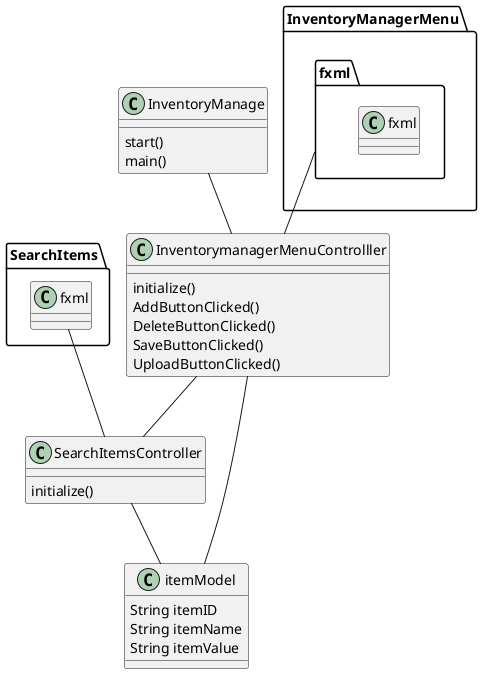 @startuml
class InventoryManage{
start()
main()
}
class InventorymanagerMenuControlller{
initialize()
AddButtonClicked()
DeleteButtonClicked()
SaveButtonClicked()
UploadButtonClicked()

}
class SearchItemsController{
initialize()


}
class itemModel{
String itemID
String itemName
String itemValue
}
class InventoryManagerMenu.fxml.fxml
class SearchItems.fxml
InventoryManage -- InventorymanagerMenuControlller
InventorymanagerMenuControlller -- itemModel
InventorymanagerMenuControlller -- SearchItemsController
SearchItemsController -- itemModel
SearchItems.fxml -- SearchItemsController
InventoryManagerMenu.fxml -- InventorymanagerMenuControlller
@enduml